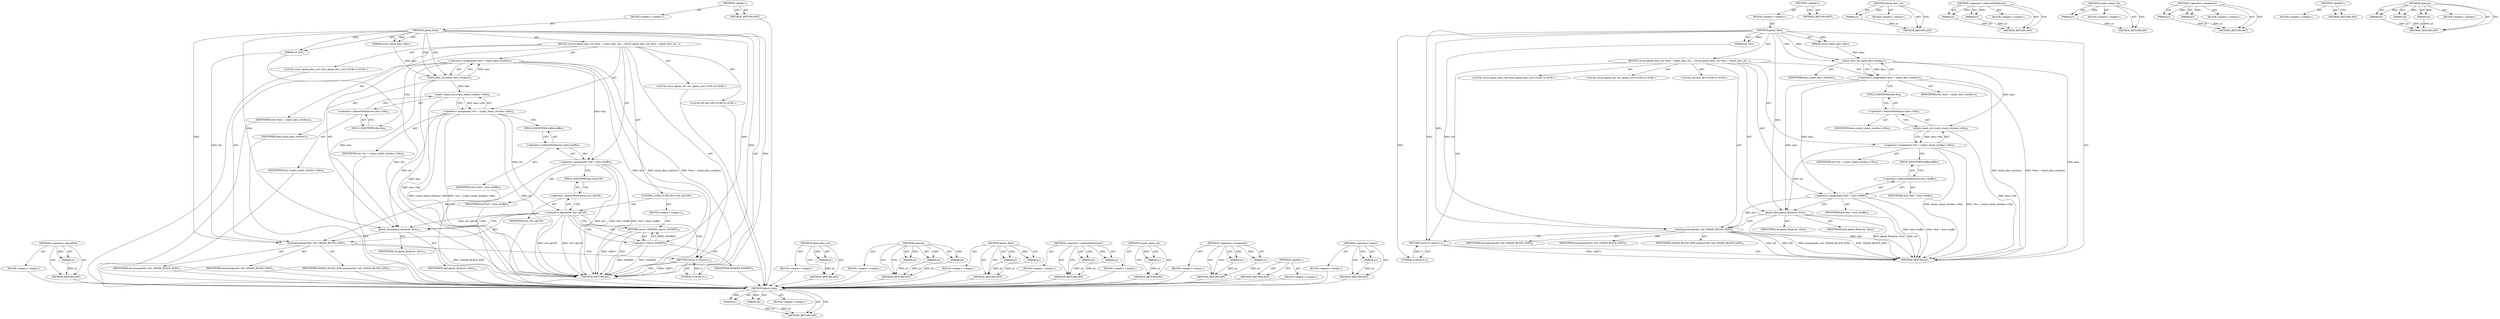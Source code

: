 digraph "&lt;operator&gt;.minus" {
vulnerable_82 [label=<(METHOD,ghash_flush)>];
vulnerable_83 [label=<(PARAM,p1)>];
vulnerable_84 [label=<(PARAM,p2)>];
vulnerable_85 [label=<(BLOCK,&lt;empty&gt;,&lt;empty&gt;)>];
vulnerable_86 [label=<(METHOD_RETURN,ANY)>];
vulnerable_6 [label=<(METHOD,&lt;global&gt;)<SUB>1</SUB>>];
vulnerable_7 [label=<(BLOCK,&lt;empty&gt;,&lt;empty&gt;)<SUB>1</SUB>>];
vulnerable_8 [label=<(METHOD,ghash_final)<SUB>1</SUB>>];
vulnerable_9 [label=<(PARAM,struct shash_desc *desc)<SUB>1</SUB>>];
vulnerable_10 [label=<(PARAM,u8 *dst)<SUB>1</SUB>>];
vulnerable_11 [label=<(BLOCK,{
	struct ghash_desc_ctx *dctx = shash_desc_ctx...,{
	struct ghash_desc_ctx *dctx = shash_desc_ctx...)<SUB>2</SUB>>];
vulnerable_12 [label="<(LOCAL,struct ghash_desc_ctx* dctx: ghash_desc_ctx*)<SUB>3</SUB>>"];
vulnerable_13 [label=<(&lt;operator&gt;.assignment,*dctx = shash_desc_ctx(desc))<SUB>3</SUB>>];
vulnerable_14 [label=<(IDENTIFIER,dctx,*dctx = shash_desc_ctx(desc))<SUB>3</SUB>>];
vulnerable_15 [label=<(shash_desc_ctx,shash_desc_ctx(desc))<SUB>3</SUB>>];
vulnerable_16 [label=<(IDENTIFIER,desc,shash_desc_ctx(desc))<SUB>3</SUB>>];
vulnerable_17 [label="<(LOCAL,struct ghash_ctx* ctx: ghash_ctx*)<SUB>4</SUB>>"];
vulnerable_18 [label=<(&lt;operator&gt;.assignment,*ctx = crypto_shash_ctx(desc-&gt;tfm))<SUB>4</SUB>>];
vulnerable_19 [label=<(IDENTIFIER,ctx,*ctx = crypto_shash_ctx(desc-&gt;tfm))<SUB>4</SUB>>];
vulnerable_20 [label=<(crypto_shash_ctx,crypto_shash_ctx(desc-&gt;tfm))<SUB>4</SUB>>];
vulnerable_21 [label=<(&lt;operator&gt;.indirectFieldAccess,desc-&gt;tfm)<SUB>4</SUB>>];
vulnerable_22 [label=<(IDENTIFIER,desc,crypto_shash_ctx(desc-&gt;tfm))<SUB>4</SUB>>];
vulnerable_23 [label=<(FIELD_IDENTIFIER,tfm,tfm)<SUB>4</SUB>>];
vulnerable_24 [label="<(LOCAL,u8* buf: u8*)<SUB>5</SUB>>"];
vulnerable_25 [label=<(&lt;operator&gt;.assignment,*buf = dctx-&gt;buffer)<SUB>5</SUB>>];
vulnerable_26 [label=<(IDENTIFIER,buf,*buf = dctx-&gt;buffer)<SUB>5</SUB>>];
vulnerable_27 [label=<(&lt;operator&gt;.indirectFieldAccess,dctx-&gt;buffer)<SUB>5</SUB>>];
vulnerable_28 [label=<(IDENTIFIER,dctx,*buf = dctx-&gt;buffer)<SUB>5</SUB>>];
vulnerable_29 [label=<(FIELD_IDENTIFIER,buffer,buffer)<SUB>5</SUB>>];
vulnerable_30 [label=<(ghash_flush,ghash_flush(ctx, dctx))<SUB>7</SUB>>];
vulnerable_31 [label=<(IDENTIFIER,ctx,ghash_flush(ctx, dctx))<SUB>7</SUB>>];
vulnerable_32 [label=<(IDENTIFIER,dctx,ghash_flush(ctx, dctx))<SUB>7</SUB>>];
vulnerable_33 [label=<(memcpy,memcpy(dst, buf, GHASH_BLOCK_SIZE))<SUB>8</SUB>>];
vulnerable_34 [label=<(IDENTIFIER,dst,memcpy(dst, buf, GHASH_BLOCK_SIZE))<SUB>8</SUB>>];
vulnerable_35 [label=<(IDENTIFIER,buf,memcpy(dst, buf, GHASH_BLOCK_SIZE))<SUB>8</SUB>>];
vulnerable_36 [label=<(IDENTIFIER,GHASH_BLOCK_SIZE,memcpy(dst, buf, GHASH_BLOCK_SIZE))<SUB>8</SUB>>];
vulnerable_37 [label=<(RETURN,return 0;,return 0;)<SUB>10</SUB>>];
vulnerable_38 [label=<(LITERAL,0,return 0;)<SUB>10</SUB>>];
vulnerable_39 [label=<(METHOD_RETURN,int)<SUB>1</SUB>>];
vulnerable_41 [label=<(METHOD_RETURN,ANY)<SUB>1</SUB>>];
vulnerable_69 [label=<(METHOD,shash_desc_ctx)>];
vulnerable_70 [label=<(PARAM,p1)>];
vulnerable_71 [label=<(BLOCK,&lt;empty&gt;,&lt;empty&gt;)>];
vulnerable_72 [label=<(METHOD_RETURN,ANY)>];
vulnerable_77 [label=<(METHOD,&lt;operator&gt;.indirectFieldAccess)>];
vulnerable_78 [label=<(PARAM,p1)>];
vulnerable_79 [label=<(PARAM,p2)>];
vulnerable_80 [label=<(BLOCK,&lt;empty&gt;,&lt;empty&gt;)>];
vulnerable_81 [label=<(METHOD_RETURN,ANY)>];
vulnerable_73 [label=<(METHOD,crypto_shash_ctx)>];
vulnerable_74 [label=<(PARAM,p1)>];
vulnerable_75 [label=<(BLOCK,&lt;empty&gt;,&lt;empty&gt;)>];
vulnerable_76 [label=<(METHOD_RETURN,ANY)>];
vulnerable_64 [label=<(METHOD,&lt;operator&gt;.assignment)>];
vulnerable_65 [label=<(PARAM,p1)>];
vulnerable_66 [label=<(PARAM,p2)>];
vulnerable_67 [label=<(BLOCK,&lt;empty&gt;,&lt;empty&gt;)>];
vulnerable_68 [label=<(METHOD_RETURN,ANY)>];
vulnerable_58 [label=<(METHOD,&lt;global&gt;)<SUB>1</SUB>>];
vulnerable_59 [label=<(BLOCK,&lt;empty&gt;,&lt;empty&gt;)>];
vulnerable_60 [label=<(METHOD_RETURN,ANY)>];
vulnerable_87 [label=<(METHOD,memcpy)>];
vulnerable_88 [label=<(PARAM,p1)>];
vulnerable_89 [label=<(PARAM,p2)>];
vulnerable_90 [label=<(PARAM,p3)>];
vulnerable_91 [label=<(BLOCK,&lt;empty&gt;,&lt;empty&gt;)>];
vulnerable_92 [label=<(METHOD_RETURN,ANY)>];
fixed_91 [label=<(METHOD,&lt;operator&gt;.logicalNot)>];
fixed_92 [label=<(PARAM,p1)>];
fixed_93 [label=<(BLOCK,&lt;empty&gt;,&lt;empty&gt;)>];
fixed_94 [label=<(METHOD_RETURN,ANY)>];
fixed_6 [label=<(METHOD,&lt;global&gt;)<SUB>1</SUB>>];
fixed_7 [label=<(BLOCK,&lt;empty&gt;,&lt;empty&gt;)<SUB>1</SUB>>];
fixed_8 [label=<(METHOD,ghash_final)<SUB>1</SUB>>];
fixed_9 [label=<(PARAM,struct shash_desc *desc)<SUB>1</SUB>>];
fixed_10 [label=<(PARAM,u8 *dst)<SUB>1</SUB>>];
fixed_11 [label=<(BLOCK,{
	struct ghash_desc_ctx *dctx = shash_desc_ctx...,{
	struct ghash_desc_ctx *dctx = shash_desc_ctx...)<SUB>2</SUB>>];
fixed_12 [label="<(LOCAL,struct ghash_desc_ctx* dctx: ghash_desc_ctx*)<SUB>3</SUB>>"];
fixed_13 [label=<(&lt;operator&gt;.assignment,*dctx = shash_desc_ctx(desc))<SUB>3</SUB>>];
fixed_14 [label=<(IDENTIFIER,dctx,*dctx = shash_desc_ctx(desc))<SUB>3</SUB>>];
fixed_15 [label=<(shash_desc_ctx,shash_desc_ctx(desc))<SUB>3</SUB>>];
fixed_16 [label=<(IDENTIFIER,desc,shash_desc_ctx(desc))<SUB>3</SUB>>];
fixed_17 [label="<(LOCAL,struct ghash_ctx* ctx: ghash_ctx*)<SUB>4</SUB>>"];
fixed_18 [label=<(&lt;operator&gt;.assignment,*ctx = crypto_shash_ctx(desc-&gt;tfm))<SUB>4</SUB>>];
fixed_19 [label=<(IDENTIFIER,ctx,*ctx = crypto_shash_ctx(desc-&gt;tfm))<SUB>4</SUB>>];
fixed_20 [label=<(crypto_shash_ctx,crypto_shash_ctx(desc-&gt;tfm))<SUB>4</SUB>>];
fixed_21 [label=<(&lt;operator&gt;.indirectFieldAccess,desc-&gt;tfm)<SUB>4</SUB>>];
fixed_22 [label=<(IDENTIFIER,desc,crypto_shash_ctx(desc-&gt;tfm))<SUB>4</SUB>>];
fixed_23 [label=<(FIELD_IDENTIFIER,tfm,tfm)<SUB>4</SUB>>];
fixed_24 [label="<(LOCAL,u8* buf: u8*)<SUB>5</SUB>>"];
fixed_25 [label=<(&lt;operator&gt;.assignment,*buf = dctx-&gt;buffer)<SUB>5</SUB>>];
fixed_26 [label=<(IDENTIFIER,buf,*buf = dctx-&gt;buffer)<SUB>5</SUB>>];
fixed_27 [label=<(&lt;operator&gt;.indirectFieldAccess,dctx-&gt;buffer)<SUB>5</SUB>>];
fixed_28 [label=<(IDENTIFIER,dctx,*buf = dctx-&gt;buffer)<SUB>5</SUB>>];
fixed_29 [label=<(FIELD_IDENTIFIER,buffer,buffer)<SUB>5</SUB>>];
fixed_30 [label=<(CONTROL_STRUCTURE,IF,if (!ctx-&gt;gf128))<SUB>7</SUB>>];
fixed_31 [label=<(&lt;operator&gt;.logicalNot,!ctx-&gt;gf128)<SUB>7</SUB>>];
fixed_32 [label=<(&lt;operator&gt;.indirectFieldAccess,ctx-&gt;gf128)<SUB>7</SUB>>];
fixed_33 [label=<(IDENTIFIER,ctx,!ctx-&gt;gf128)<SUB>7</SUB>>];
fixed_34 [label=<(FIELD_IDENTIFIER,gf128,gf128)<SUB>7</SUB>>];
fixed_35 [label=<(BLOCK,&lt;empty&gt;,&lt;empty&gt;)<SUB>8</SUB>>];
fixed_36 [label=<(RETURN,return -ENOKEY;,return -ENOKEY;)<SUB>8</SUB>>];
fixed_37 [label=<(&lt;operator&gt;.minus,-ENOKEY)<SUB>8</SUB>>];
fixed_38 [label=<(IDENTIFIER,ENOKEY,-ENOKEY)<SUB>8</SUB>>];
fixed_39 [label=<(ghash_flush,ghash_flush(ctx, dctx))<SUB>10</SUB>>];
fixed_40 [label=<(IDENTIFIER,ctx,ghash_flush(ctx, dctx))<SUB>10</SUB>>];
fixed_41 [label=<(IDENTIFIER,dctx,ghash_flush(ctx, dctx))<SUB>10</SUB>>];
fixed_42 [label=<(memcpy,memcpy(dst, buf, GHASH_BLOCK_SIZE))<SUB>11</SUB>>];
fixed_43 [label=<(IDENTIFIER,dst,memcpy(dst, buf, GHASH_BLOCK_SIZE))<SUB>11</SUB>>];
fixed_44 [label=<(IDENTIFIER,buf,memcpy(dst, buf, GHASH_BLOCK_SIZE))<SUB>11</SUB>>];
fixed_45 [label=<(IDENTIFIER,GHASH_BLOCK_SIZE,memcpy(dst, buf, GHASH_BLOCK_SIZE))<SUB>11</SUB>>];
fixed_46 [label=<(RETURN,return 0;,return 0;)<SUB>13</SUB>>];
fixed_47 [label=<(LITERAL,0,return 0;)<SUB>13</SUB>>];
fixed_48 [label=<(METHOD_RETURN,int)<SUB>1</SUB>>];
fixed_50 [label=<(METHOD_RETURN,ANY)<SUB>1</SUB>>];
fixed_78 [label=<(METHOD,shash_desc_ctx)>];
fixed_79 [label=<(PARAM,p1)>];
fixed_80 [label=<(BLOCK,&lt;empty&gt;,&lt;empty&gt;)>];
fixed_81 [label=<(METHOD_RETURN,ANY)>];
fixed_104 [label=<(METHOD,memcpy)>];
fixed_105 [label=<(PARAM,p1)>];
fixed_106 [label=<(PARAM,p2)>];
fixed_107 [label=<(PARAM,p3)>];
fixed_108 [label=<(BLOCK,&lt;empty&gt;,&lt;empty&gt;)>];
fixed_109 [label=<(METHOD_RETURN,ANY)>];
fixed_99 [label=<(METHOD,ghash_flush)>];
fixed_100 [label=<(PARAM,p1)>];
fixed_101 [label=<(PARAM,p2)>];
fixed_102 [label=<(BLOCK,&lt;empty&gt;,&lt;empty&gt;)>];
fixed_103 [label=<(METHOD_RETURN,ANY)>];
fixed_86 [label=<(METHOD,&lt;operator&gt;.indirectFieldAccess)>];
fixed_87 [label=<(PARAM,p1)>];
fixed_88 [label=<(PARAM,p2)>];
fixed_89 [label=<(BLOCK,&lt;empty&gt;,&lt;empty&gt;)>];
fixed_90 [label=<(METHOD_RETURN,ANY)>];
fixed_82 [label=<(METHOD,crypto_shash_ctx)>];
fixed_83 [label=<(PARAM,p1)>];
fixed_84 [label=<(BLOCK,&lt;empty&gt;,&lt;empty&gt;)>];
fixed_85 [label=<(METHOD_RETURN,ANY)>];
fixed_73 [label=<(METHOD,&lt;operator&gt;.assignment)>];
fixed_74 [label=<(PARAM,p1)>];
fixed_75 [label=<(PARAM,p2)>];
fixed_76 [label=<(BLOCK,&lt;empty&gt;,&lt;empty&gt;)>];
fixed_77 [label=<(METHOD_RETURN,ANY)>];
fixed_67 [label=<(METHOD,&lt;global&gt;)<SUB>1</SUB>>];
fixed_68 [label=<(BLOCK,&lt;empty&gt;,&lt;empty&gt;)>];
fixed_69 [label=<(METHOD_RETURN,ANY)>];
fixed_95 [label=<(METHOD,&lt;operator&gt;.minus)>];
fixed_96 [label=<(PARAM,p1)>];
fixed_97 [label=<(BLOCK,&lt;empty&gt;,&lt;empty&gt;)>];
fixed_98 [label=<(METHOD_RETURN,ANY)>];
vulnerable_82 -> vulnerable_83  [key=0, label="AST: "];
vulnerable_82 -> vulnerable_83  [key=1, label="DDG: "];
vulnerable_82 -> vulnerable_85  [key=0, label="AST: "];
vulnerable_82 -> vulnerable_84  [key=0, label="AST: "];
vulnerable_82 -> vulnerable_84  [key=1, label="DDG: "];
vulnerable_82 -> vulnerable_86  [key=0, label="AST: "];
vulnerable_82 -> vulnerable_86  [key=1, label="CFG: "];
vulnerable_83 -> vulnerable_86  [key=0, label="DDG: p1"];
vulnerable_84 -> vulnerable_86  [key=0, label="DDG: p2"];
vulnerable_6 -> vulnerable_7  [key=0, label="AST: "];
vulnerable_6 -> vulnerable_41  [key=0, label="AST: "];
vulnerable_6 -> vulnerable_41  [key=1, label="CFG: "];
vulnerable_7 -> vulnerable_8  [key=0, label="AST: "];
vulnerable_8 -> vulnerable_9  [key=0, label="AST: "];
vulnerable_8 -> vulnerable_9  [key=1, label="DDG: "];
vulnerable_8 -> vulnerable_10  [key=0, label="AST: "];
vulnerable_8 -> vulnerable_10  [key=1, label="DDG: "];
vulnerable_8 -> vulnerable_11  [key=0, label="AST: "];
vulnerable_8 -> vulnerable_39  [key=0, label="AST: "];
vulnerable_8 -> vulnerable_15  [key=0, label="CFG: "];
vulnerable_8 -> vulnerable_15  [key=1, label="DDG: "];
vulnerable_8 -> vulnerable_37  [key=0, label="DDG: "];
vulnerable_8 -> vulnerable_30  [key=0, label="DDG: "];
vulnerable_8 -> vulnerable_33  [key=0, label="DDG: "];
vulnerable_8 -> vulnerable_38  [key=0, label="DDG: "];
vulnerable_9 -> vulnerable_15  [key=0, label="DDG: desc"];
vulnerable_10 -> vulnerable_33  [key=0, label="DDG: dst"];
vulnerable_11 -> vulnerable_12  [key=0, label="AST: "];
vulnerable_11 -> vulnerable_13  [key=0, label="AST: "];
vulnerable_11 -> vulnerable_17  [key=0, label="AST: "];
vulnerable_11 -> vulnerable_18  [key=0, label="AST: "];
vulnerable_11 -> vulnerable_24  [key=0, label="AST: "];
vulnerable_11 -> vulnerable_25  [key=0, label="AST: "];
vulnerable_11 -> vulnerable_30  [key=0, label="AST: "];
vulnerable_11 -> vulnerable_33  [key=0, label="AST: "];
vulnerable_11 -> vulnerable_37  [key=0, label="AST: "];
vulnerable_13 -> vulnerable_14  [key=0, label="AST: "];
vulnerable_13 -> vulnerable_15  [key=0, label="AST: "];
vulnerable_13 -> vulnerable_23  [key=0, label="CFG: "];
vulnerable_13 -> vulnerable_39  [key=0, label="DDG: shash_desc_ctx(desc)"];
vulnerable_13 -> vulnerable_39  [key=1, label="DDG: *dctx = shash_desc_ctx(desc)"];
vulnerable_13 -> vulnerable_25  [key=0, label="DDG: dctx"];
vulnerable_13 -> vulnerable_30  [key=0, label="DDG: dctx"];
vulnerable_15 -> vulnerable_16  [key=0, label="AST: "];
vulnerable_15 -> vulnerable_13  [key=0, label="CFG: "];
vulnerable_15 -> vulnerable_13  [key=1, label="DDG: desc"];
vulnerable_15 -> vulnerable_39  [key=0, label="DDG: desc"];
vulnerable_15 -> vulnerable_20  [key=0, label="DDG: desc"];
vulnerable_18 -> vulnerable_19  [key=0, label="AST: "];
vulnerable_18 -> vulnerable_20  [key=0, label="AST: "];
vulnerable_18 -> vulnerable_29  [key=0, label="CFG: "];
vulnerable_18 -> vulnerable_39  [key=0, label="DDG: crypto_shash_ctx(desc-&gt;tfm)"];
vulnerable_18 -> vulnerable_39  [key=1, label="DDG: *ctx = crypto_shash_ctx(desc-&gt;tfm)"];
vulnerable_18 -> vulnerable_30  [key=0, label="DDG: ctx"];
vulnerable_20 -> vulnerable_21  [key=0, label="AST: "];
vulnerable_20 -> vulnerable_18  [key=0, label="CFG: "];
vulnerable_20 -> vulnerable_18  [key=1, label="DDG: desc-&gt;tfm"];
vulnerable_20 -> vulnerable_39  [key=0, label="DDG: desc-&gt;tfm"];
vulnerable_21 -> vulnerable_22  [key=0, label="AST: "];
vulnerable_21 -> vulnerable_23  [key=0, label="AST: "];
vulnerable_21 -> vulnerable_20  [key=0, label="CFG: "];
vulnerable_23 -> vulnerable_21  [key=0, label="CFG: "];
vulnerable_25 -> vulnerable_26  [key=0, label="AST: "];
vulnerable_25 -> vulnerable_27  [key=0, label="AST: "];
vulnerable_25 -> vulnerable_30  [key=0, label="CFG: "];
vulnerable_25 -> vulnerable_39  [key=0, label="DDG: dctx-&gt;buffer"];
vulnerable_25 -> vulnerable_39  [key=1, label="DDG: *buf = dctx-&gt;buffer"];
vulnerable_25 -> vulnerable_33  [key=0, label="DDG: buf"];
vulnerable_27 -> vulnerable_28  [key=0, label="AST: "];
vulnerable_27 -> vulnerable_29  [key=0, label="AST: "];
vulnerable_27 -> vulnerable_25  [key=0, label="CFG: "];
vulnerable_29 -> vulnerable_27  [key=0, label="CFG: "];
vulnerable_30 -> vulnerable_31  [key=0, label="AST: "];
vulnerable_30 -> vulnerable_32  [key=0, label="AST: "];
vulnerable_30 -> vulnerable_33  [key=0, label="CFG: "];
vulnerable_30 -> vulnerable_39  [key=0, label="DDG: ctx"];
vulnerable_30 -> vulnerable_39  [key=1, label="DDG: dctx"];
vulnerable_30 -> vulnerable_39  [key=2, label="DDG: ghash_flush(ctx, dctx)"];
vulnerable_33 -> vulnerable_34  [key=0, label="AST: "];
vulnerable_33 -> vulnerable_35  [key=0, label="AST: "];
vulnerable_33 -> vulnerable_36  [key=0, label="AST: "];
vulnerable_33 -> vulnerable_37  [key=0, label="CFG: "];
vulnerable_33 -> vulnerable_39  [key=0, label="DDG: dst"];
vulnerable_33 -> vulnerable_39  [key=1, label="DDG: buf"];
vulnerable_33 -> vulnerable_39  [key=2, label="DDG: memcpy(dst, buf, GHASH_BLOCK_SIZE)"];
vulnerable_33 -> vulnerable_39  [key=3, label="DDG: GHASH_BLOCK_SIZE"];
vulnerable_37 -> vulnerable_38  [key=0, label="AST: "];
vulnerable_37 -> vulnerable_39  [key=0, label="CFG: "];
vulnerable_37 -> vulnerable_39  [key=1, label="DDG: &lt;RET&gt;"];
vulnerable_38 -> vulnerable_37  [key=0, label="DDG: 0"];
vulnerable_69 -> vulnerable_70  [key=0, label="AST: "];
vulnerable_69 -> vulnerable_70  [key=1, label="DDG: "];
vulnerable_69 -> vulnerable_71  [key=0, label="AST: "];
vulnerable_69 -> vulnerable_72  [key=0, label="AST: "];
vulnerable_69 -> vulnerable_72  [key=1, label="CFG: "];
vulnerable_70 -> vulnerable_72  [key=0, label="DDG: p1"];
vulnerable_77 -> vulnerable_78  [key=0, label="AST: "];
vulnerable_77 -> vulnerable_78  [key=1, label="DDG: "];
vulnerable_77 -> vulnerable_80  [key=0, label="AST: "];
vulnerable_77 -> vulnerable_79  [key=0, label="AST: "];
vulnerable_77 -> vulnerable_79  [key=1, label="DDG: "];
vulnerable_77 -> vulnerable_81  [key=0, label="AST: "];
vulnerable_77 -> vulnerable_81  [key=1, label="CFG: "];
vulnerable_78 -> vulnerable_81  [key=0, label="DDG: p1"];
vulnerable_79 -> vulnerable_81  [key=0, label="DDG: p2"];
vulnerable_73 -> vulnerable_74  [key=0, label="AST: "];
vulnerable_73 -> vulnerable_74  [key=1, label="DDG: "];
vulnerable_73 -> vulnerable_75  [key=0, label="AST: "];
vulnerable_73 -> vulnerable_76  [key=0, label="AST: "];
vulnerable_73 -> vulnerable_76  [key=1, label="CFG: "];
vulnerable_74 -> vulnerable_76  [key=0, label="DDG: p1"];
vulnerable_64 -> vulnerable_65  [key=0, label="AST: "];
vulnerable_64 -> vulnerable_65  [key=1, label="DDG: "];
vulnerable_64 -> vulnerable_67  [key=0, label="AST: "];
vulnerable_64 -> vulnerable_66  [key=0, label="AST: "];
vulnerable_64 -> vulnerable_66  [key=1, label="DDG: "];
vulnerable_64 -> vulnerable_68  [key=0, label="AST: "];
vulnerable_64 -> vulnerable_68  [key=1, label="CFG: "];
vulnerable_65 -> vulnerable_68  [key=0, label="DDG: p1"];
vulnerable_66 -> vulnerable_68  [key=0, label="DDG: p2"];
vulnerable_58 -> vulnerable_59  [key=0, label="AST: "];
vulnerable_58 -> vulnerable_60  [key=0, label="AST: "];
vulnerable_58 -> vulnerable_60  [key=1, label="CFG: "];
vulnerable_87 -> vulnerable_88  [key=0, label="AST: "];
vulnerable_87 -> vulnerable_88  [key=1, label="DDG: "];
vulnerable_87 -> vulnerable_91  [key=0, label="AST: "];
vulnerable_87 -> vulnerable_89  [key=0, label="AST: "];
vulnerable_87 -> vulnerable_89  [key=1, label="DDG: "];
vulnerable_87 -> vulnerable_92  [key=0, label="AST: "];
vulnerable_87 -> vulnerable_92  [key=1, label="CFG: "];
vulnerable_87 -> vulnerable_90  [key=0, label="AST: "];
vulnerable_87 -> vulnerable_90  [key=1, label="DDG: "];
vulnerable_88 -> vulnerable_92  [key=0, label="DDG: p1"];
vulnerable_89 -> vulnerable_92  [key=0, label="DDG: p2"];
vulnerable_90 -> vulnerable_92  [key=0, label="DDG: p3"];
fixed_91 -> fixed_92  [key=0, label="AST: "];
fixed_91 -> fixed_92  [key=1, label="DDG: "];
fixed_91 -> fixed_93  [key=0, label="AST: "];
fixed_91 -> fixed_94  [key=0, label="AST: "];
fixed_91 -> fixed_94  [key=1, label="CFG: "];
fixed_92 -> fixed_94  [key=0, label="DDG: p1"];
fixed_93 -> vulnerable_82  [key=0];
fixed_94 -> vulnerable_82  [key=0];
fixed_6 -> fixed_7  [key=0, label="AST: "];
fixed_6 -> fixed_50  [key=0, label="AST: "];
fixed_6 -> fixed_50  [key=1, label="CFG: "];
fixed_7 -> fixed_8  [key=0, label="AST: "];
fixed_8 -> fixed_9  [key=0, label="AST: "];
fixed_8 -> fixed_9  [key=1, label="DDG: "];
fixed_8 -> fixed_10  [key=0, label="AST: "];
fixed_8 -> fixed_10  [key=1, label="DDG: "];
fixed_8 -> fixed_11  [key=0, label="AST: "];
fixed_8 -> fixed_48  [key=0, label="AST: "];
fixed_8 -> fixed_15  [key=0, label="CFG: "];
fixed_8 -> fixed_15  [key=1, label="DDG: "];
fixed_8 -> fixed_46  [key=0, label="DDG: "];
fixed_8 -> fixed_39  [key=0, label="DDG: "];
fixed_8 -> fixed_42  [key=0, label="DDG: "];
fixed_8 -> fixed_47  [key=0, label="DDG: "];
fixed_8 -> fixed_37  [key=0, label="DDG: "];
fixed_9 -> fixed_15  [key=0, label="DDG: desc"];
fixed_10 -> fixed_48  [key=0, label="DDG: dst"];
fixed_10 -> fixed_42  [key=0, label="DDG: dst"];
fixed_11 -> fixed_12  [key=0, label="AST: "];
fixed_11 -> fixed_13  [key=0, label="AST: "];
fixed_11 -> fixed_17  [key=0, label="AST: "];
fixed_11 -> fixed_18  [key=0, label="AST: "];
fixed_11 -> fixed_24  [key=0, label="AST: "];
fixed_11 -> fixed_25  [key=0, label="AST: "];
fixed_11 -> fixed_30  [key=0, label="AST: "];
fixed_11 -> fixed_39  [key=0, label="AST: "];
fixed_11 -> fixed_42  [key=0, label="AST: "];
fixed_11 -> fixed_46  [key=0, label="AST: "];
fixed_12 -> vulnerable_82  [key=0];
fixed_13 -> fixed_14  [key=0, label="AST: "];
fixed_13 -> fixed_15  [key=0, label="AST: "];
fixed_13 -> fixed_23  [key=0, label="CFG: "];
fixed_13 -> fixed_48  [key=0, label="DDG: dctx"];
fixed_13 -> fixed_48  [key=1, label="DDG: shash_desc_ctx(desc)"];
fixed_13 -> fixed_48  [key=2, label="DDG: *dctx = shash_desc_ctx(desc)"];
fixed_13 -> fixed_25  [key=0, label="DDG: dctx"];
fixed_13 -> fixed_39  [key=0, label="DDG: dctx"];
fixed_14 -> vulnerable_82  [key=0];
fixed_15 -> fixed_16  [key=0, label="AST: "];
fixed_15 -> fixed_13  [key=0, label="CFG: "];
fixed_15 -> fixed_13  [key=1, label="DDG: desc"];
fixed_15 -> fixed_48  [key=0, label="DDG: desc"];
fixed_15 -> fixed_20  [key=0, label="DDG: desc"];
fixed_16 -> vulnerable_82  [key=0];
fixed_17 -> vulnerable_82  [key=0];
fixed_18 -> fixed_19  [key=0, label="AST: "];
fixed_18 -> fixed_20  [key=0, label="AST: "];
fixed_18 -> fixed_29  [key=0, label="CFG: "];
fixed_18 -> fixed_48  [key=0, label="DDG: ctx"];
fixed_18 -> fixed_48  [key=1, label="DDG: crypto_shash_ctx(desc-&gt;tfm)"];
fixed_18 -> fixed_48  [key=2, label="DDG: *ctx = crypto_shash_ctx(desc-&gt;tfm)"];
fixed_18 -> fixed_39  [key=0, label="DDG: ctx"];
fixed_18 -> fixed_31  [key=0, label="DDG: ctx"];
fixed_19 -> vulnerable_82  [key=0];
fixed_20 -> fixed_21  [key=0, label="AST: "];
fixed_20 -> fixed_18  [key=0, label="CFG: "];
fixed_20 -> fixed_18  [key=1, label="DDG: desc-&gt;tfm"];
fixed_20 -> fixed_48  [key=0, label="DDG: desc-&gt;tfm"];
fixed_21 -> fixed_22  [key=0, label="AST: "];
fixed_21 -> fixed_23  [key=0, label="AST: "];
fixed_21 -> fixed_20  [key=0, label="CFG: "];
fixed_22 -> vulnerable_82  [key=0];
fixed_23 -> fixed_21  [key=0, label="CFG: "];
fixed_24 -> vulnerable_82  [key=0];
fixed_25 -> fixed_26  [key=0, label="AST: "];
fixed_25 -> fixed_27  [key=0, label="AST: "];
fixed_25 -> fixed_34  [key=0, label="CFG: "];
fixed_25 -> fixed_48  [key=0, label="DDG: buf"];
fixed_25 -> fixed_48  [key=1, label="DDG: dctx-&gt;buffer"];
fixed_25 -> fixed_48  [key=2, label="DDG: *buf = dctx-&gt;buffer"];
fixed_25 -> fixed_42  [key=0, label="DDG: buf"];
fixed_26 -> vulnerable_82  [key=0];
fixed_27 -> fixed_28  [key=0, label="AST: "];
fixed_27 -> fixed_29  [key=0, label="AST: "];
fixed_27 -> fixed_25  [key=0, label="CFG: "];
fixed_28 -> vulnerable_82  [key=0];
fixed_29 -> fixed_27  [key=0, label="CFG: "];
fixed_30 -> fixed_31  [key=0, label="AST: "];
fixed_30 -> fixed_35  [key=0, label="AST: "];
fixed_31 -> fixed_32  [key=0, label="AST: "];
fixed_31 -> fixed_37  [key=0, label="CFG: "];
fixed_31 -> fixed_37  [key=1, label="CDG: "];
fixed_31 -> fixed_39  [key=0, label="CFG: "];
fixed_31 -> fixed_39  [key=1, label="DDG: ctx-&gt;gf128"];
fixed_31 -> fixed_39  [key=2, label="CDG: "];
fixed_31 -> fixed_48  [key=0, label="DDG: ctx-&gt;gf128"];
fixed_31 -> fixed_48  [key=1, label="DDG: !ctx-&gt;gf128"];
fixed_31 -> fixed_42  [key=0, label="CDG: "];
fixed_31 -> fixed_36  [key=0, label="CDG: "];
fixed_31 -> fixed_46  [key=0, label="CDG: "];
fixed_32 -> fixed_33  [key=0, label="AST: "];
fixed_32 -> fixed_34  [key=0, label="AST: "];
fixed_32 -> fixed_31  [key=0, label="CFG: "];
fixed_33 -> vulnerable_82  [key=0];
fixed_34 -> fixed_32  [key=0, label="CFG: "];
fixed_35 -> fixed_36  [key=0, label="AST: "];
fixed_36 -> fixed_37  [key=0, label="AST: "];
fixed_36 -> fixed_48  [key=0, label="CFG: "];
fixed_36 -> fixed_48  [key=1, label="DDG: &lt;RET&gt;"];
fixed_37 -> fixed_38  [key=0, label="AST: "];
fixed_37 -> fixed_36  [key=0, label="CFG: "];
fixed_37 -> fixed_36  [key=1, label="DDG: -ENOKEY"];
fixed_37 -> fixed_48  [key=0, label="DDG: ENOKEY"];
fixed_37 -> fixed_48  [key=1, label="DDG: -ENOKEY"];
fixed_38 -> vulnerable_82  [key=0];
fixed_39 -> fixed_40  [key=0, label="AST: "];
fixed_39 -> fixed_41  [key=0, label="AST: "];
fixed_39 -> fixed_42  [key=0, label="CFG: "];
fixed_40 -> vulnerable_82  [key=0];
fixed_41 -> vulnerable_82  [key=0];
fixed_42 -> fixed_43  [key=0, label="AST: "];
fixed_42 -> fixed_44  [key=0, label="AST: "];
fixed_42 -> fixed_45  [key=0, label="AST: "];
fixed_42 -> fixed_46  [key=0, label="CFG: "];
fixed_42 -> fixed_48  [key=0, label="DDG: GHASH_BLOCK_SIZE"];
fixed_43 -> vulnerable_82  [key=0];
fixed_44 -> vulnerable_82  [key=0];
fixed_45 -> vulnerable_82  [key=0];
fixed_46 -> fixed_47  [key=0, label="AST: "];
fixed_46 -> fixed_48  [key=0, label="CFG: "];
fixed_46 -> fixed_48  [key=1, label="DDG: &lt;RET&gt;"];
fixed_47 -> fixed_46  [key=0, label="DDG: 0"];
fixed_48 -> vulnerable_82  [key=0];
fixed_50 -> vulnerable_82  [key=0];
fixed_78 -> fixed_79  [key=0, label="AST: "];
fixed_78 -> fixed_79  [key=1, label="DDG: "];
fixed_78 -> fixed_80  [key=0, label="AST: "];
fixed_78 -> fixed_81  [key=0, label="AST: "];
fixed_78 -> fixed_81  [key=1, label="CFG: "];
fixed_79 -> fixed_81  [key=0, label="DDG: p1"];
fixed_80 -> vulnerable_82  [key=0];
fixed_81 -> vulnerable_82  [key=0];
fixed_104 -> fixed_105  [key=0, label="AST: "];
fixed_104 -> fixed_105  [key=1, label="DDG: "];
fixed_104 -> fixed_108  [key=0, label="AST: "];
fixed_104 -> fixed_106  [key=0, label="AST: "];
fixed_104 -> fixed_106  [key=1, label="DDG: "];
fixed_104 -> fixed_109  [key=0, label="AST: "];
fixed_104 -> fixed_109  [key=1, label="CFG: "];
fixed_104 -> fixed_107  [key=0, label="AST: "];
fixed_104 -> fixed_107  [key=1, label="DDG: "];
fixed_105 -> fixed_109  [key=0, label="DDG: p1"];
fixed_106 -> fixed_109  [key=0, label="DDG: p2"];
fixed_107 -> fixed_109  [key=0, label="DDG: p3"];
fixed_108 -> vulnerable_82  [key=0];
fixed_109 -> vulnerable_82  [key=0];
fixed_99 -> fixed_100  [key=0, label="AST: "];
fixed_99 -> fixed_100  [key=1, label="DDG: "];
fixed_99 -> fixed_102  [key=0, label="AST: "];
fixed_99 -> fixed_101  [key=0, label="AST: "];
fixed_99 -> fixed_101  [key=1, label="DDG: "];
fixed_99 -> fixed_103  [key=0, label="AST: "];
fixed_99 -> fixed_103  [key=1, label="CFG: "];
fixed_100 -> fixed_103  [key=0, label="DDG: p1"];
fixed_101 -> fixed_103  [key=0, label="DDG: p2"];
fixed_102 -> vulnerable_82  [key=0];
fixed_103 -> vulnerable_82  [key=0];
fixed_86 -> fixed_87  [key=0, label="AST: "];
fixed_86 -> fixed_87  [key=1, label="DDG: "];
fixed_86 -> fixed_89  [key=0, label="AST: "];
fixed_86 -> fixed_88  [key=0, label="AST: "];
fixed_86 -> fixed_88  [key=1, label="DDG: "];
fixed_86 -> fixed_90  [key=0, label="AST: "];
fixed_86 -> fixed_90  [key=1, label="CFG: "];
fixed_87 -> fixed_90  [key=0, label="DDG: p1"];
fixed_88 -> fixed_90  [key=0, label="DDG: p2"];
fixed_89 -> vulnerable_82  [key=0];
fixed_90 -> vulnerable_82  [key=0];
fixed_82 -> fixed_83  [key=0, label="AST: "];
fixed_82 -> fixed_83  [key=1, label="DDG: "];
fixed_82 -> fixed_84  [key=0, label="AST: "];
fixed_82 -> fixed_85  [key=0, label="AST: "];
fixed_82 -> fixed_85  [key=1, label="CFG: "];
fixed_83 -> fixed_85  [key=0, label="DDG: p1"];
fixed_84 -> vulnerable_82  [key=0];
fixed_85 -> vulnerable_82  [key=0];
fixed_73 -> fixed_74  [key=0, label="AST: "];
fixed_73 -> fixed_74  [key=1, label="DDG: "];
fixed_73 -> fixed_76  [key=0, label="AST: "];
fixed_73 -> fixed_75  [key=0, label="AST: "];
fixed_73 -> fixed_75  [key=1, label="DDG: "];
fixed_73 -> fixed_77  [key=0, label="AST: "];
fixed_73 -> fixed_77  [key=1, label="CFG: "];
fixed_74 -> fixed_77  [key=0, label="DDG: p1"];
fixed_75 -> fixed_77  [key=0, label="DDG: p2"];
fixed_76 -> vulnerable_82  [key=0];
fixed_77 -> vulnerable_82  [key=0];
fixed_67 -> fixed_68  [key=0, label="AST: "];
fixed_67 -> fixed_69  [key=0, label="AST: "];
fixed_67 -> fixed_69  [key=1, label="CFG: "];
fixed_68 -> vulnerable_82  [key=0];
fixed_69 -> vulnerable_82  [key=0];
fixed_95 -> fixed_96  [key=0, label="AST: "];
fixed_95 -> fixed_96  [key=1, label="DDG: "];
fixed_95 -> fixed_97  [key=0, label="AST: "];
fixed_95 -> fixed_98  [key=0, label="AST: "];
fixed_95 -> fixed_98  [key=1, label="CFG: "];
fixed_96 -> fixed_98  [key=0, label="DDG: p1"];
fixed_97 -> vulnerable_82  [key=0];
fixed_98 -> vulnerable_82  [key=0];
}
